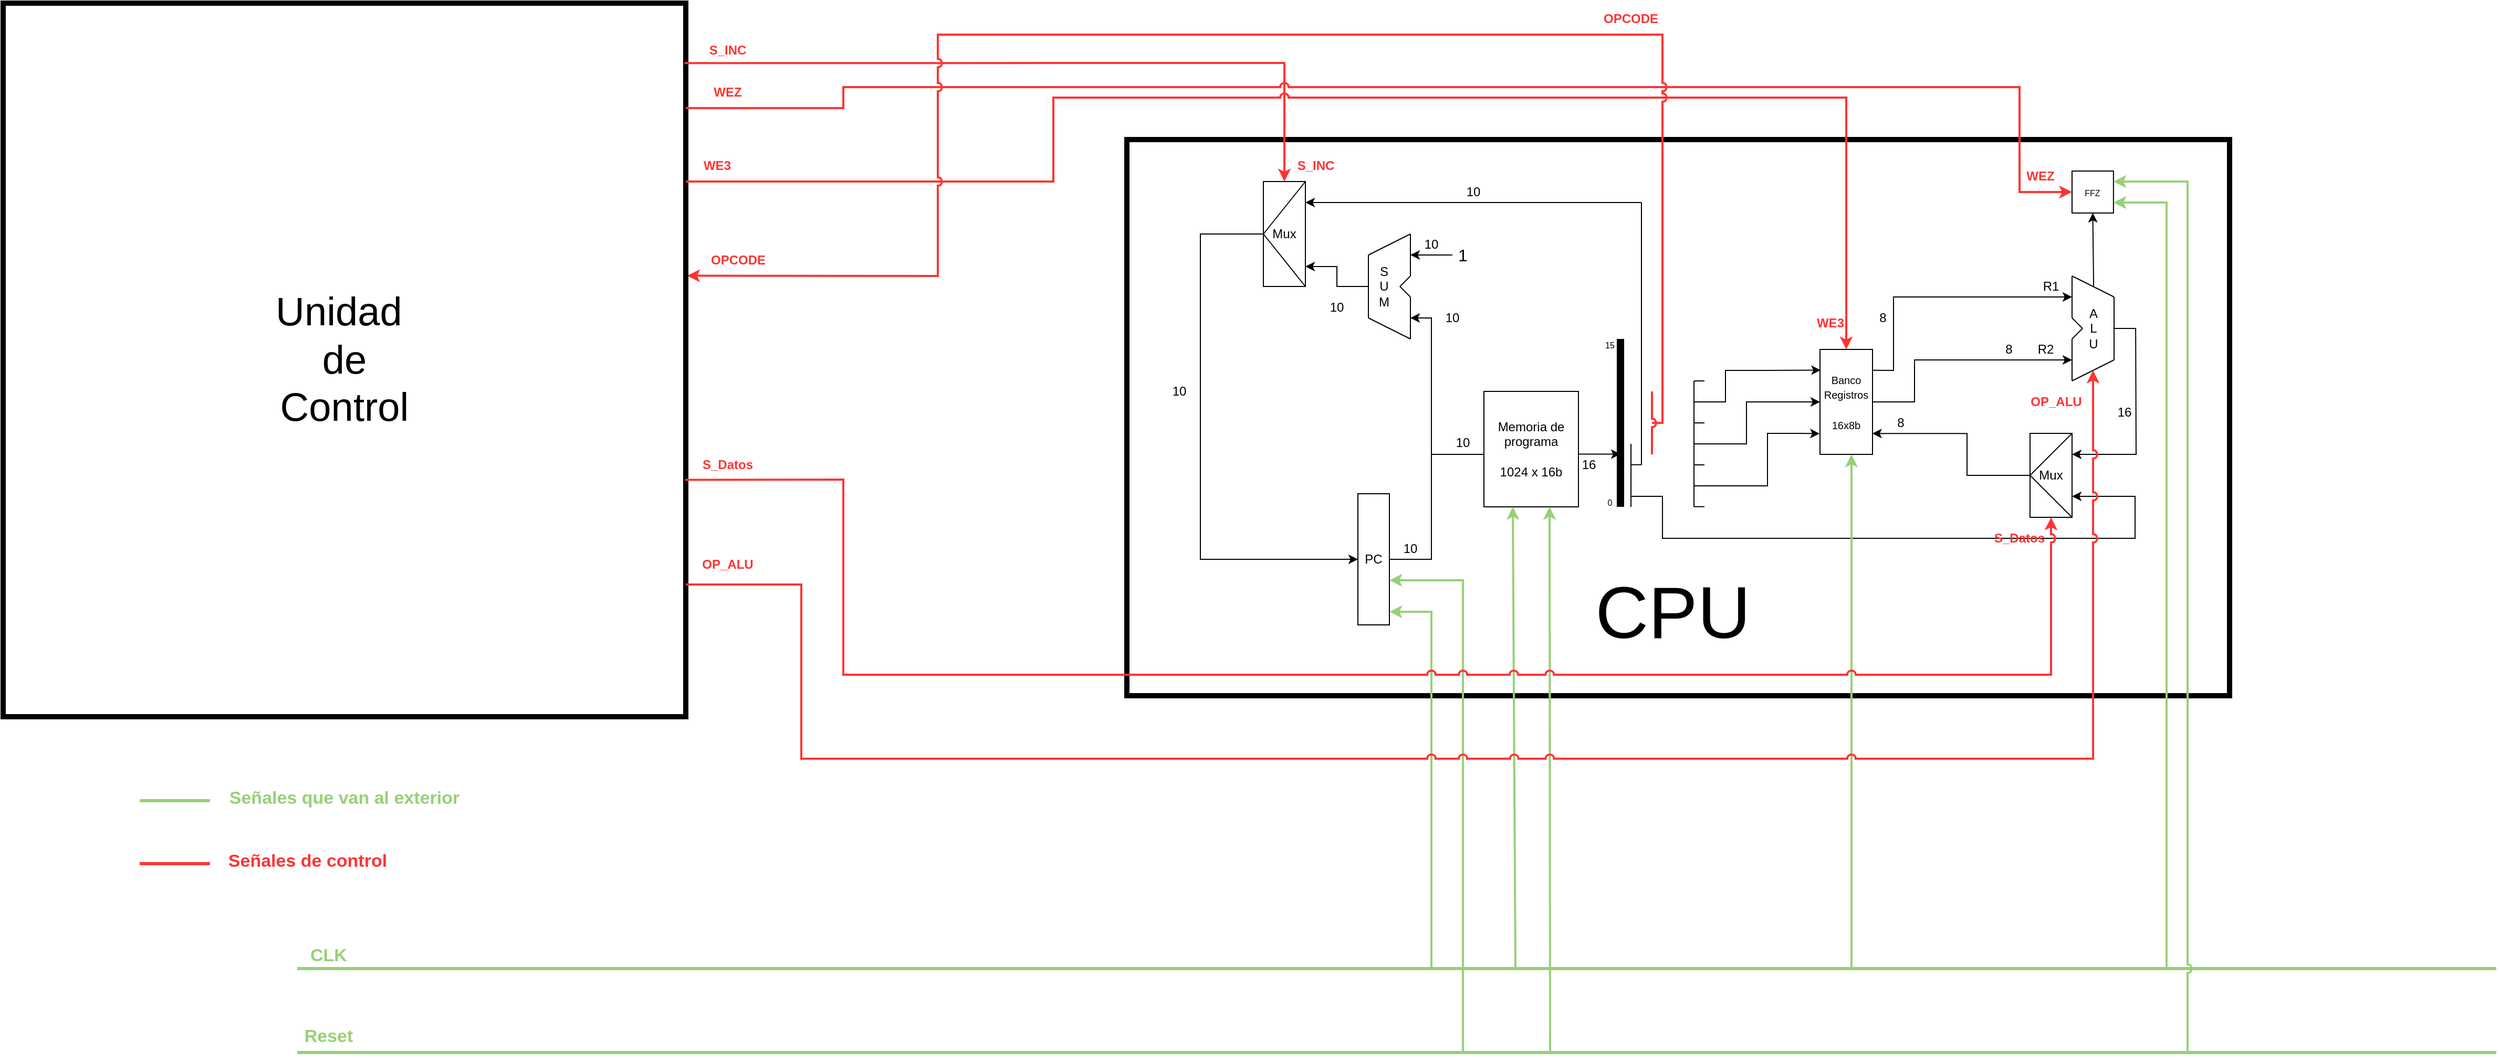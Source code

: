 <mxfile>
    <diagram id="0uBArUnVMYasdlc0vBjI" name="Página-1">
        <mxGraphModel dx="1366" dy="949" grid="1" gridSize="10" guides="1" tooltips="1" connect="1" arrows="1" fold="1" page="1" pageScale="1" pageWidth="3300" pageHeight="2339" math="0" shadow="0">
            <root>
                <mxCell id="0"/>
                <mxCell id="2628Q4g7fj1R3oGlUBzu-17" value="CPU" style="" parent="0"/>
                <mxCell id="EzgPWdz7aM8sBUb9HzV1-23" value="" style="rounded=0;whiteSpace=wrap;html=1;fontSize=17;fontColor=#97D077;strokeWidth=5;movable=0;resizable=0;rotatable=0;deletable=0;editable=0;connectable=0;" parent="2628Q4g7fj1R3oGlUBzu-17" vertex="1">
                    <mxGeometry x="1110" y="290" width="1050" height="530" as="geometry"/>
                </mxCell>
                <mxCell id="2628Q4g7fj1R3oGlUBzu-25" value="Mux" style="rounded=0;whiteSpace=wrap;html=1;points=[[0,0,0,0,0],[0,0.21,0,0,0],[0,0.41,0,0,0],[0,0.62,0,0,0],[0,0.81,0,0,0],[0,1,0,0,0],[0.25,0,0,0,0],[0.25,1,0,0,0],[0.5,0,0,0,0],[0.5,1,0,0,0],[0.75,0,0,0,0],[0.75,1,0,0,0],[1,0,0,0,0],[1,0.21,0,0,0],[1,0.41,0,0,0],[1,0.62,0,0,0],[1,0.81,0,0,0],[1,1,0,0,0]];" parent="2628Q4g7fj1R3oGlUBzu-17" vertex="1">
                    <mxGeometry x="1240" y="330" width="40" height="100" as="geometry"/>
                </mxCell>
                <mxCell id="2628Q4g7fj1R3oGlUBzu-26" value="" style="endArrow=none;html=1;rounded=0;exitX=1;exitY=1;exitDx=0;exitDy=0;entryX=0;entryY=0.5;entryDx=0;entryDy=0;" parent="2628Q4g7fj1R3oGlUBzu-17" source="2628Q4g7fj1R3oGlUBzu-25" target="2628Q4g7fj1R3oGlUBzu-25" edge="1">
                    <mxGeometry width="50" height="50" relative="1" as="geometry">
                        <mxPoint x="1330" y="440" as="sourcePoint"/>
                        <mxPoint x="1380" y="390" as="targetPoint"/>
                    </mxGeometry>
                </mxCell>
                <mxCell id="2628Q4g7fj1R3oGlUBzu-27" value="" style="endArrow=none;html=1;rounded=0;exitX=0;exitY=0.5;exitDx=0;exitDy=0;entryX=1;entryY=0;entryDx=0;entryDy=0;" parent="2628Q4g7fj1R3oGlUBzu-17" source="2628Q4g7fj1R3oGlUBzu-25" target="2628Q4g7fj1R3oGlUBzu-25" edge="1">
                    <mxGeometry width="50" height="50" relative="1" as="geometry">
                        <mxPoint x="1340" y="510" as="sourcePoint"/>
                        <mxPoint x="1390" y="460" as="targetPoint"/>
                    </mxGeometry>
                </mxCell>
                <mxCell id="2628Q4g7fj1R3oGlUBzu-28" style="edgeStyle=orthogonalEdgeStyle;rounded=0;orthogonalLoop=1;jettySize=auto;html=1;fontSize=12;exitX=1;exitY=0.5;exitDx=0;exitDy=0;" parent="2628Q4g7fj1R3oGlUBzu-17" source="2628Q4g7fj1R3oGlUBzu-29" edge="1">
                    <mxGeometry relative="1" as="geometry">
                        <mxPoint x="1380" y="460" as="targetPoint"/>
                        <Array as="points">
                            <mxPoint x="1400" y="690"/>
                            <mxPoint x="1400" y="460"/>
                        </Array>
                        <mxPoint x="1330" y="610" as="sourcePoint"/>
                    </mxGeometry>
                </mxCell>
                <mxCell id="2628Q4g7fj1R3oGlUBzu-29" value="PC" style="rounded=0;whiteSpace=wrap;html=1;" parent="2628Q4g7fj1R3oGlUBzu-17" vertex="1">
                    <mxGeometry x="1330" y="627.5" width="30" height="125" as="geometry"/>
                </mxCell>
                <mxCell id="2628Q4g7fj1R3oGlUBzu-30" value="" style="endArrow=none;html=1;rounded=0;" parent="2628Q4g7fj1R3oGlUBzu-17" edge="1">
                    <mxGeometry width="50" height="50" relative="1" as="geometry">
                        <mxPoint x="1340" y="460" as="sourcePoint"/>
                        <mxPoint x="1340" y="400" as="targetPoint"/>
                    </mxGeometry>
                </mxCell>
                <mxCell id="2628Q4g7fj1R3oGlUBzu-31" value="" style="endArrow=none;html=1;rounded=0;" parent="2628Q4g7fj1R3oGlUBzu-17" edge="1">
                    <mxGeometry width="50" height="50" relative="1" as="geometry">
                        <mxPoint x="1340" y="400" as="sourcePoint"/>
                        <mxPoint x="1380" y="380" as="targetPoint"/>
                    </mxGeometry>
                </mxCell>
                <mxCell id="2628Q4g7fj1R3oGlUBzu-32" value="" style="endArrow=none;html=1;rounded=0;" parent="2628Q4g7fj1R3oGlUBzu-17" edge="1">
                    <mxGeometry width="50" height="50" relative="1" as="geometry">
                        <mxPoint x="1340" y="460" as="sourcePoint"/>
                        <mxPoint x="1380" y="480" as="targetPoint"/>
                    </mxGeometry>
                </mxCell>
                <mxCell id="2628Q4g7fj1R3oGlUBzu-33" value="" style="endArrow=none;html=1;rounded=0;" parent="2628Q4g7fj1R3oGlUBzu-17" edge="1">
                    <mxGeometry width="50" height="50" relative="1" as="geometry">
                        <mxPoint x="1380" y="380" as="sourcePoint"/>
                        <mxPoint x="1380" y="420" as="targetPoint"/>
                    </mxGeometry>
                </mxCell>
                <mxCell id="2628Q4g7fj1R3oGlUBzu-34" value="" style="endArrow=none;html=1;rounded=0;" parent="2628Q4g7fj1R3oGlUBzu-17" edge="1">
                    <mxGeometry width="50" height="50" relative="1" as="geometry">
                        <mxPoint x="1380" y="480" as="sourcePoint"/>
                        <mxPoint x="1380" y="440" as="targetPoint"/>
                    </mxGeometry>
                </mxCell>
                <mxCell id="2628Q4g7fj1R3oGlUBzu-35" value="" style="endArrow=none;html=1;rounded=0;" parent="2628Q4g7fj1R3oGlUBzu-17" edge="1">
                    <mxGeometry width="50" height="50" relative="1" as="geometry">
                        <mxPoint x="1370" y="430" as="sourcePoint"/>
                        <mxPoint x="1380" y="420" as="targetPoint"/>
                    </mxGeometry>
                </mxCell>
                <mxCell id="2628Q4g7fj1R3oGlUBzu-36" value="" style="endArrow=none;html=1;rounded=0;" parent="2628Q4g7fj1R3oGlUBzu-17" edge="1">
                    <mxGeometry width="50" height="50" relative="1" as="geometry">
                        <mxPoint x="1370" y="430" as="sourcePoint"/>
                        <mxPoint x="1380" y="440" as="targetPoint"/>
                    </mxGeometry>
                </mxCell>
                <mxCell id="2628Q4g7fj1R3oGlUBzu-37" value="" style="endArrow=classic;html=1;rounded=0;fontSize=5;entryX=1;entryY=0.81;entryDx=0;entryDy=0;entryPerimeter=0;" parent="2628Q4g7fj1R3oGlUBzu-17" target="2628Q4g7fj1R3oGlUBzu-25" edge="1">
                    <mxGeometry width="50" height="50" relative="1" as="geometry">
                        <mxPoint x="1340" y="430" as="sourcePoint"/>
                        <mxPoint x="1350" y="400" as="targetPoint"/>
                        <Array as="points">
                            <mxPoint x="1310" y="430"/>
                            <mxPoint x="1310" y="411"/>
                        </Array>
                    </mxGeometry>
                </mxCell>
                <mxCell id="2628Q4g7fj1R3oGlUBzu-38" value="S&lt;br&gt;U&lt;br&gt;M" style="text;html=1;strokeColor=none;fillColor=none;align=center;verticalAlign=middle;whiteSpace=wrap;rounded=0;fontSize=12;" parent="2628Q4g7fj1R3oGlUBzu-17" vertex="1">
                    <mxGeometry x="1330" y="420" width="50" height="20" as="geometry"/>
                </mxCell>
                <mxCell id="2628Q4g7fj1R3oGlUBzu-39" value="" style="endArrow=classic;html=1;rounded=0;fontSize=12;" parent="2628Q4g7fj1R3oGlUBzu-17" edge="1">
                    <mxGeometry width="50" height="50" relative="1" as="geometry">
                        <mxPoint x="1400" y="590" as="sourcePoint"/>
                        <mxPoint x="1480" y="590" as="targetPoint"/>
                    </mxGeometry>
                </mxCell>
                <mxCell id="2628Q4g7fj1R3oGlUBzu-40" style="edgeStyle=orthogonalEdgeStyle;rounded=0;orthogonalLoop=1;jettySize=auto;html=1;exitX=1;exitY=0.5;exitDx=0;exitDy=0;fontSize=9;" parent="2628Q4g7fj1R3oGlUBzu-17" source="2628Q4g7fj1R3oGlUBzu-41" edge="1">
                    <mxGeometry relative="1" as="geometry">
                        <mxPoint x="1580" y="589.81" as="targetPoint"/>
                        <Array as="points">
                            <mxPoint x="1580" y="590"/>
                        </Array>
                    </mxGeometry>
                </mxCell>
                <mxCell id="2628Q4g7fj1R3oGlUBzu-41" value="&lt;font style=&quot;font-size: 12px;&quot;&gt;Memoria de programa&lt;br&gt;&lt;br&gt;1024 x 16b&lt;/font&gt;" style="rounded=0;whiteSpace=wrap;html=1;" parent="2628Q4g7fj1R3oGlUBzu-17" vertex="1">
                    <mxGeometry x="1450" y="530" width="90" height="110" as="geometry"/>
                </mxCell>
                <mxCell id="2628Q4g7fj1R3oGlUBzu-42" value="" style="endArrow=none;html=1;rounded=0;fontSize=9;strokeWidth=7;" parent="2628Q4g7fj1R3oGlUBzu-17" edge="1">
                    <mxGeometry width="50" height="50" relative="1" as="geometry">
                        <mxPoint x="1580" y="640" as="sourcePoint"/>
                        <mxPoint x="1580" y="480" as="targetPoint"/>
                    </mxGeometry>
                </mxCell>
                <mxCell id="2628Q4g7fj1R3oGlUBzu-43" value="" style="endArrow=none;html=1;rounded=0;fontSize=9;strokeWidth=1;" parent="2628Q4g7fj1R3oGlUBzu-17" edge="1">
                    <mxGeometry width="50" height="50" relative="1" as="geometry">
                        <mxPoint x="1590" y="640" as="sourcePoint"/>
                        <mxPoint x="1590" y="580" as="targetPoint"/>
                    </mxGeometry>
                </mxCell>
                <mxCell id="2628Q4g7fj1R3oGlUBzu-44" value="" style="endArrow=none;html=1;rounded=0;fontSize=9;strokeWidth=1;" parent="2628Q4g7fj1R3oGlUBzu-17" edge="1">
                    <mxGeometry width="50" height="50" relative="1" as="geometry">
                        <mxPoint x="1590" y="599.83" as="sourcePoint"/>
                        <mxPoint x="1600" y="599.83" as="targetPoint"/>
                    </mxGeometry>
                </mxCell>
                <mxCell id="2628Q4g7fj1R3oGlUBzu-45" value="" style="endArrow=none;html=1;rounded=0;fontSize=9;strokeWidth=1;" parent="2628Q4g7fj1R3oGlUBzu-17" edge="1">
                    <mxGeometry width="50" height="50" relative="1" as="geometry">
                        <mxPoint x="1600" y="600" as="sourcePoint"/>
                        <mxPoint x="1600" y="350" as="targetPoint"/>
                    </mxGeometry>
                </mxCell>
                <mxCell id="2628Q4g7fj1R3oGlUBzu-48" value="" style="endArrow=none;html=1;rounded=0;fontSize=9;strokeWidth=1;" parent="2628Q4g7fj1R3oGlUBzu-17" edge="1">
                    <mxGeometry width="50" height="50" relative="1" as="geometry">
                        <mxPoint x="1650" y="640" as="sourcePoint"/>
                        <mxPoint x="1650" y="600" as="targetPoint"/>
                    </mxGeometry>
                </mxCell>
                <mxCell id="2628Q4g7fj1R3oGlUBzu-49" value="" style="endArrow=none;html=1;rounded=0;fontSize=9;strokeWidth=1;" parent="2628Q4g7fj1R3oGlUBzu-17" edge="1">
                    <mxGeometry width="50" height="50" relative="1" as="geometry">
                        <mxPoint x="1650" y="600" as="sourcePoint"/>
                        <mxPoint x="1650" y="560" as="targetPoint"/>
                        <Array as="points">
                            <mxPoint x="1650" y="580"/>
                        </Array>
                    </mxGeometry>
                </mxCell>
                <mxCell id="2628Q4g7fj1R3oGlUBzu-50" value="" style="endArrow=none;html=1;rounded=0;fontSize=9;strokeWidth=1;" parent="2628Q4g7fj1R3oGlUBzu-17" edge="1">
                    <mxGeometry width="50" height="50" relative="1" as="geometry">
                        <mxPoint x="1650" y="600" as="sourcePoint"/>
                        <mxPoint x="1660" y="600" as="targetPoint"/>
                    </mxGeometry>
                </mxCell>
                <mxCell id="2628Q4g7fj1R3oGlUBzu-51" value="" style="endArrow=none;html=1;rounded=0;fontSize=9;strokeWidth=1;" parent="2628Q4g7fj1R3oGlUBzu-17" edge="1">
                    <mxGeometry width="50" height="50" relative="1" as="geometry">
                        <mxPoint x="1650" y="639.84" as="sourcePoint"/>
                        <mxPoint x="1660" y="639.84" as="targetPoint"/>
                        <Array as="points">
                            <mxPoint x="1650" y="639.84"/>
                        </Array>
                    </mxGeometry>
                </mxCell>
                <mxCell id="2628Q4g7fj1R3oGlUBzu-52" value="" style="endArrow=none;html=1;rounded=0;fontSize=9;strokeWidth=1;" parent="2628Q4g7fj1R3oGlUBzu-17" edge="1">
                    <mxGeometry width="50" height="50" relative="1" as="geometry">
                        <mxPoint x="1650" y="560" as="sourcePoint"/>
                        <mxPoint x="1660" y="560" as="targetPoint"/>
                    </mxGeometry>
                </mxCell>
                <mxCell id="2628Q4g7fj1R3oGlUBzu-53" value="" style="endArrow=none;html=1;rounded=0;fontSize=9;strokeWidth=1;" parent="2628Q4g7fj1R3oGlUBzu-17" edge="1">
                    <mxGeometry width="50" height="50" relative="1" as="geometry">
                        <mxPoint x="1650" y="560" as="sourcePoint"/>
                        <mxPoint x="1650" y="520" as="targetPoint"/>
                        <Array as="points">
                            <mxPoint x="1650" y="540"/>
                        </Array>
                    </mxGeometry>
                </mxCell>
                <mxCell id="2628Q4g7fj1R3oGlUBzu-55" value="" style="endArrow=none;html=1;rounded=0;fontSize=9;strokeWidth=1;" parent="2628Q4g7fj1R3oGlUBzu-17" edge="1">
                    <mxGeometry width="50" height="50" relative="1" as="geometry">
                        <mxPoint x="1650" y="520" as="sourcePoint"/>
                        <mxPoint x="1660" y="520" as="targetPoint"/>
                    </mxGeometry>
                </mxCell>
                <mxCell id="2628Q4g7fj1R3oGlUBzu-56" value="&lt;font size=&quot;1&quot;&gt;Banco Registros&lt;br&gt;&lt;br&gt;16x8b&lt;br&gt;&lt;/font&gt;" style="rounded=0;whiteSpace=wrap;html=1;" parent="2628Q4g7fj1R3oGlUBzu-17" vertex="1">
                    <mxGeometry x="1770" y="490" width="50" height="100" as="geometry"/>
                </mxCell>
                <mxCell id="2628Q4g7fj1R3oGlUBzu-57" value="" style="endArrow=classic;html=1;rounded=0;fontSize=9;strokeWidth=1;entryX=0.014;entryY=0.197;entryDx=0;entryDy=0;entryPerimeter=0;" parent="2628Q4g7fj1R3oGlUBzu-17" target="2628Q4g7fj1R3oGlUBzu-56" edge="1">
                    <mxGeometry width="50" height="50" relative="1" as="geometry">
                        <mxPoint x="1650" y="540" as="sourcePoint"/>
                        <mxPoint x="1730" y="500" as="targetPoint"/>
                        <Array as="points">
                            <mxPoint x="1680" y="540"/>
                            <mxPoint x="1680" y="510"/>
                            <mxPoint x="1720" y="510"/>
                        </Array>
                    </mxGeometry>
                </mxCell>
                <mxCell id="2628Q4g7fj1R3oGlUBzu-58" value="" style="endArrow=classic;html=1;rounded=0;fontSize=9;strokeWidth=1;entryX=0;entryY=0.5;entryDx=0;entryDy=0;startArrow=none;" parent="2628Q4g7fj1R3oGlUBzu-17" target="2628Q4g7fj1R3oGlUBzu-56" edge="1">
                    <mxGeometry width="50" height="50" relative="1" as="geometry">
                        <mxPoint x="1650" y="580" as="sourcePoint"/>
                        <mxPoint x="1760" y="560" as="targetPoint"/>
                        <Array as="points">
                            <mxPoint x="1700" y="580"/>
                            <mxPoint x="1700" y="540"/>
                            <mxPoint x="1720" y="540"/>
                            <mxPoint x="1750" y="540"/>
                        </Array>
                    </mxGeometry>
                </mxCell>
                <mxCell id="2628Q4g7fj1R3oGlUBzu-59" value="" style="endArrow=classic;html=1;rounded=0;fontSize=9;strokeWidth=1;entryX=-0.007;entryY=0.802;entryDx=0;entryDy=0;entryPerimeter=0;" parent="2628Q4g7fj1R3oGlUBzu-17" target="2628Q4g7fj1R3oGlUBzu-56" edge="1">
                    <mxGeometry width="50" height="50" relative="1" as="geometry">
                        <mxPoint x="1650" y="620" as="sourcePoint"/>
                        <mxPoint x="1750" y="590" as="targetPoint"/>
                        <Array as="points">
                            <mxPoint x="1720" y="620"/>
                            <mxPoint x="1720" y="570"/>
                            <mxPoint x="1730" y="570"/>
                            <mxPoint x="1750" y="570"/>
                        </Array>
                    </mxGeometry>
                </mxCell>
                <mxCell id="2628Q4g7fj1R3oGlUBzu-60" value="" style="endArrow=none;html=1;rounded=0;" parent="2628Q4g7fj1R3oGlUBzu-17" edge="1">
                    <mxGeometry width="50" height="50" relative="1" as="geometry">
                        <mxPoint x="2050" y="440" as="sourcePoint"/>
                        <mxPoint x="2050" y="500" as="targetPoint"/>
                    </mxGeometry>
                </mxCell>
                <mxCell id="2628Q4g7fj1R3oGlUBzu-61" value="" style="endArrow=none;html=1;rounded=0;" parent="2628Q4g7fj1R3oGlUBzu-17" edge="1">
                    <mxGeometry width="50" height="50" relative="1" as="geometry">
                        <mxPoint x="2010" y="460" as="sourcePoint"/>
                        <mxPoint x="2010" y="420" as="targetPoint"/>
                    </mxGeometry>
                </mxCell>
                <mxCell id="2628Q4g7fj1R3oGlUBzu-62" value="" style="endArrow=none;html=1;rounded=0;" parent="2628Q4g7fj1R3oGlUBzu-17" edge="1">
                    <mxGeometry width="50" height="50" relative="1" as="geometry">
                        <mxPoint x="2010" y="480" as="sourcePoint"/>
                        <mxPoint x="2010" y="520" as="targetPoint"/>
                    </mxGeometry>
                </mxCell>
                <mxCell id="2628Q4g7fj1R3oGlUBzu-63" value="" style="endArrow=none;html=1;rounded=0;" parent="2628Q4g7fj1R3oGlUBzu-17" edge="1">
                    <mxGeometry width="50" height="50" relative="1" as="geometry">
                        <mxPoint x="2020" y="470" as="sourcePoint"/>
                        <mxPoint x="2010" y="480" as="targetPoint"/>
                    </mxGeometry>
                </mxCell>
                <mxCell id="2628Q4g7fj1R3oGlUBzu-64" value="" style="endArrow=none;html=1;rounded=0;" parent="2628Q4g7fj1R3oGlUBzu-17" edge="1">
                    <mxGeometry width="50" height="50" relative="1" as="geometry">
                        <mxPoint x="2020" y="470" as="sourcePoint"/>
                        <mxPoint x="2010" y="460" as="targetPoint"/>
                    </mxGeometry>
                </mxCell>
                <mxCell id="2628Q4g7fj1R3oGlUBzu-65" value="" style="endArrow=none;html=1;rounded=0;fontSize=9;strokeWidth=1;" parent="2628Q4g7fj1R3oGlUBzu-17" edge="1">
                    <mxGeometry width="50" height="50" relative="1" as="geometry">
                        <mxPoint x="2010" y="520" as="sourcePoint"/>
                        <mxPoint x="2050" y="500" as="targetPoint"/>
                    </mxGeometry>
                </mxCell>
                <mxCell id="2628Q4g7fj1R3oGlUBzu-66" value="" style="endArrow=none;html=1;rounded=0;fontSize=9;strokeWidth=1;" parent="2628Q4g7fj1R3oGlUBzu-17" edge="1">
                    <mxGeometry width="50" height="50" relative="1" as="geometry">
                        <mxPoint x="2010" y="420" as="sourcePoint"/>
                        <mxPoint x="2050" y="440" as="targetPoint"/>
                    </mxGeometry>
                </mxCell>
                <mxCell id="2628Q4g7fj1R3oGlUBzu-67" value="" style="endArrow=classic;html=1;rounded=0;fontSize=9;strokeWidth=1;exitX=1;exitY=0.5;exitDx=0;exitDy=0;" parent="2628Q4g7fj1R3oGlUBzu-17" source="2628Q4g7fj1R3oGlUBzu-56" edge="1">
                    <mxGeometry width="50" height="50" relative="1" as="geometry">
                        <mxPoint x="1840" y="580" as="sourcePoint"/>
                        <mxPoint x="2010" y="500" as="targetPoint"/>
                        <Array as="points">
                            <mxPoint x="1860" y="540"/>
                            <mxPoint x="1860" y="500"/>
                        </Array>
                    </mxGeometry>
                </mxCell>
                <mxCell id="2628Q4g7fj1R3oGlUBzu-68" style="edgeStyle=orthogonalEdgeStyle;rounded=0;orthogonalLoop=1;jettySize=auto;html=1;entryX=0.996;entryY=0.801;entryDx=0;entryDy=0;entryPerimeter=0;fontSize=9;strokeWidth=1;" parent="2628Q4g7fj1R3oGlUBzu-17" source="2628Q4g7fj1R3oGlUBzu-69" target="2628Q4g7fj1R3oGlUBzu-56" edge="1">
                    <mxGeometry relative="1" as="geometry">
                        <Array as="points">
                            <mxPoint x="1910" y="610"/>
                            <mxPoint x="1910" y="570"/>
                        </Array>
                    </mxGeometry>
                </mxCell>
                <mxCell id="2628Q4g7fj1R3oGlUBzu-69" value="Mux" style="rounded=0;whiteSpace=wrap;html=1;" parent="2628Q4g7fj1R3oGlUBzu-17" vertex="1">
                    <mxGeometry x="1970" y="570" width="40" height="80" as="geometry"/>
                </mxCell>
                <mxCell id="2628Q4g7fj1R3oGlUBzu-70" value="" style="endArrow=none;html=1;rounded=0;exitX=1;exitY=1;exitDx=0;exitDy=0;entryX=0;entryY=0.5;entryDx=0;entryDy=0;" parent="2628Q4g7fj1R3oGlUBzu-17" source="2628Q4g7fj1R3oGlUBzu-69" target="2628Q4g7fj1R3oGlUBzu-69" edge="1">
                    <mxGeometry width="50" height="50" relative="1" as="geometry">
                        <mxPoint x="2060" y="660" as="sourcePoint"/>
                        <mxPoint x="2110" y="610" as="targetPoint"/>
                    </mxGeometry>
                </mxCell>
                <mxCell id="2628Q4g7fj1R3oGlUBzu-71" value="" style="endArrow=none;html=1;rounded=0;exitX=0;exitY=0.5;exitDx=0;exitDy=0;entryX=1;entryY=0;entryDx=0;entryDy=0;" parent="2628Q4g7fj1R3oGlUBzu-17" source="2628Q4g7fj1R3oGlUBzu-69" target="2628Q4g7fj1R3oGlUBzu-69" edge="1">
                    <mxGeometry width="50" height="50" relative="1" as="geometry">
                        <mxPoint x="2070" y="730" as="sourcePoint"/>
                        <mxPoint x="2120" y="680" as="targetPoint"/>
                    </mxGeometry>
                </mxCell>
                <mxCell id="2628Q4g7fj1R3oGlUBzu-72" value="" style="endArrow=classic;html=1;rounded=0;fontSize=9;strokeWidth=1;entryX=1;entryY=0.25;entryDx=0;entryDy=0;" parent="2628Q4g7fj1R3oGlUBzu-17" target="2628Q4g7fj1R3oGlUBzu-69" edge="1">
                    <mxGeometry width="50" height="50" relative="1" as="geometry">
                        <mxPoint x="2050" y="470" as="sourcePoint"/>
                        <mxPoint x="2070.56" y="470" as="targetPoint"/>
                        <Array as="points">
                            <mxPoint x="2070.56" y="470"/>
                            <mxPoint x="2071" y="590"/>
                        </Array>
                    </mxGeometry>
                </mxCell>
                <mxCell id="2628Q4g7fj1R3oGlUBzu-73" value="&lt;span style=&quot;font-size: 8px&quot;&gt;0&lt;/span&gt;" style="text;html=1;strokeColor=none;fillColor=none;align=center;verticalAlign=middle;whiteSpace=wrap;rounded=0;fontSize=12;" parent="2628Q4g7fj1R3oGlUBzu-17" vertex="1">
                    <mxGeometry x="1560" y="630" width="20" height="10" as="geometry"/>
                </mxCell>
                <mxCell id="2628Q4g7fj1R3oGlUBzu-74" value="&lt;font style=&quot;font-size: 8px&quot;&gt;15&lt;/font&gt;" style="text;html=1;strokeColor=none;fillColor=none;align=center;verticalAlign=middle;whiteSpace=wrap;rounded=0;fontSize=12;" parent="2628Q4g7fj1R3oGlUBzu-17" vertex="1">
                    <mxGeometry x="1560" y="480" width="20" height="10" as="geometry"/>
                </mxCell>
                <mxCell id="2628Q4g7fj1R3oGlUBzu-75" value="&lt;font style=&quot;font-size: 8px&quot;&gt;FFZ&lt;/font&gt;" style="rounded=0;whiteSpace=wrap;html=1;" parent="2628Q4g7fj1R3oGlUBzu-17" vertex="1">
                    <mxGeometry x="2010" y="320" width="39.44" height="40" as="geometry"/>
                </mxCell>
                <mxCell id="2628Q4g7fj1R3oGlUBzu-76" value="" style="endArrow=classic;html=1;rounded=0;fontSize=8;strokeWidth=1;entryX=0.5;entryY=1;entryDx=0;entryDy=0;" parent="2628Q4g7fj1R3oGlUBzu-17" target="2628Q4g7fj1R3oGlUBzu-75" edge="1">
                    <mxGeometry width="50" height="50" relative="1" as="geometry">
                        <mxPoint x="2030.56" y="430" as="sourcePoint"/>
                        <mxPoint x="2090.56" y="360" as="targetPoint"/>
                    </mxGeometry>
                </mxCell>
                <mxCell id="2628Q4g7fj1R3oGlUBzu-84" value="" style="endArrow=classic;html=1;rounded=0;entryX=0;entryY=0.5;entryDx=0;entryDy=0;" parent="2628Q4g7fj1R3oGlUBzu-17" target="2628Q4g7fj1R3oGlUBzu-29" edge="1">
                    <mxGeometry width="50" height="50" relative="1" as="geometry">
                        <mxPoint x="1240" y="380" as="sourcePoint"/>
                        <mxPoint x="1260" y="630" as="targetPoint"/>
                        <Array as="points">
                            <mxPoint x="1180" y="380"/>
                            <mxPoint x="1180" y="530"/>
                            <mxPoint x="1180" y="690"/>
                        </Array>
                    </mxGeometry>
                </mxCell>
                <mxCell id="2628Q4g7fj1R3oGlUBzu-91" value="&lt;font style=&quot;font-size: 17px&quot; color=&quot;#97d077&quot;&gt;&lt;b&gt;CLK&lt;/b&gt;&lt;/font&gt;" style="text;html=1;strokeColor=none;fillColor=none;align=center;verticalAlign=middle;whiteSpace=wrap;rounded=0;" parent="2628Q4g7fj1R3oGlUBzu-17" vertex="1">
                    <mxGeometry x="315" y="1050" width="70" height="35" as="geometry"/>
                </mxCell>
                <mxCell id="2628Q4g7fj1R3oGlUBzu-92" value="&lt;font style=&quot;font-size: 17px&quot;&gt;&lt;b&gt;Reset&lt;/b&gt;&lt;/font&gt;" style="text;html=1;strokeColor=none;fillColor=none;align=center;verticalAlign=middle;whiteSpace=wrap;rounded=0;fontColor=#97D077;" parent="2628Q4g7fj1R3oGlUBzu-17" vertex="1">
                    <mxGeometry x="330" y="1130" width="40" height="30" as="geometry"/>
                </mxCell>
                <mxCell id="2628Q4g7fj1R3oGlUBzu-97" value="" style="endArrow=classic;html=1;rounded=0;exitX=1.002;exitY=0.199;exitDx=0;exitDy=0;exitPerimeter=0;" parent="2628Q4g7fj1R3oGlUBzu-17" source="2628Q4g7fj1R3oGlUBzu-56" edge="1">
                    <mxGeometry width="50" height="50" relative="1" as="geometry">
                        <mxPoint x="1830" y="460" as="sourcePoint"/>
                        <mxPoint x="2010" y="440" as="targetPoint"/>
                        <Array as="points">
                            <mxPoint x="1840" y="510"/>
                            <mxPoint x="1840" y="440"/>
                        </Array>
                    </mxGeometry>
                </mxCell>
                <mxCell id="2628Q4g7fj1R3oGlUBzu-106" value="" style="endArrow=classic;html=1;rounded=0;entryX=1;entryY=0.75;entryDx=0;entryDy=0;" parent="2628Q4g7fj1R3oGlUBzu-17" target="2628Q4g7fj1R3oGlUBzu-69" edge="1">
                    <mxGeometry width="50" height="50" relative="1" as="geometry">
                        <mxPoint x="1590" y="630" as="sourcePoint"/>
                        <mxPoint x="2150" y="620" as="targetPoint"/>
                        <Array as="points">
                            <mxPoint x="1620" y="630"/>
                            <mxPoint x="1620" y="670"/>
                            <mxPoint x="2070" y="670"/>
                            <mxPoint x="2070" y="630"/>
                        </Array>
                    </mxGeometry>
                </mxCell>
                <mxCell id="2628Q4g7fj1R3oGlUBzu-110" value="" style="endArrow=classic;html=1;rounded=0;" parent="2628Q4g7fj1R3oGlUBzu-17" edge="1">
                    <mxGeometry width="50" height="50" relative="1" as="geometry">
                        <mxPoint x="1420" y="400" as="sourcePoint"/>
                        <mxPoint x="1380" y="400" as="targetPoint"/>
                    </mxGeometry>
                </mxCell>
                <mxCell id="2628Q4g7fj1R3oGlUBzu-112" value="10" style="text;html=1;strokeColor=none;fillColor=none;align=center;verticalAlign=middle;whiteSpace=wrap;rounded=0;" parent="2628Q4g7fj1R3oGlUBzu-17" vertex="1">
                    <mxGeometry x="1370" y="670" width="20" height="20" as="geometry"/>
                </mxCell>
                <mxCell id="2628Q4g7fj1R3oGlUBzu-114" value="10" style="text;html=1;strokeColor=none;fillColor=none;align=center;verticalAlign=middle;whiteSpace=wrap;rounded=0;" parent="2628Q4g7fj1R3oGlUBzu-17" vertex="1">
                    <mxGeometry x="1430" y="330" width="20" height="20" as="geometry"/>
                </mxCell>
                <mxCell id="2628Q4g7fj1R3oGlUBzu-115" value="16" style="text;html=1;strokeColor=none;fillColor=none;align=center;verticalAlign=middle;whiteSpace=wrap;rounded=0;" parent="2628Q4g7fj1R3oGlUBzu-17" vertex="1">
                    <mxGeometry x="1540" y="590" width="20" height="20" as="geometry"/>
                </mxCell>
                <mxCell id="2628Q4g7fj1R3oGlUBzu-116" value="10" style="text;html=1;strokeColor=none;fillColor=none;align=center;verticalAlign=middle;whiteSpace=wrap;rounded=0;" parent="2628Q4g7fj1R3oGlUBzu-17" vertex="1">
                    <mxGeometry x="1420" y="569" width="20" height="20" as="geometry"/>
                </mxCell>
                <mxCell id="2628Q4g7fj1R3oGlUBzu-117" value="10" style="text;html=1;strokeColor=none;fillColor=none;align=center;verticalAlign=middle;whiteSpace=wrap;rounded=0;" parent="2628Q4g7fj1R3oGlUBzu-17" vertex="1">
                    <mxGeometry x="1390" y="380" width="20" height="20" as="geometry"/>
                </mxCell>
                <mxCell id="2628Q4g7fj1R3oGlUBzu-120" value="10" style="text;html=1;strokeColor=none;fillColor=none;align=center;verticalAlign=middle;whiteSpace=wrap;rounded=0;" parent="2628Q4g7fj1R3oGlUBzu-17" vertex="1">
                    <mxGeometry x="1410" y="450" width="20" height="20" as="geometry"/>
                </mxCell>
                <mxCell id="2628Q4g7fj1R3oGlUBzu-121" value="&lt;font style=&quot;font-size: 16px&quot;&gt;1&lt;/font&gt;" style="text;html=1;strokeColor=none;fillColor=none;align=center;verticalAlign=middle;whiteSpace=wrap;rounded=0;" parent="2628Q4g7fj1R3oGlUBzu-17" vertex="1">
                    <mxGeometry x="1420" y="390" width="20" height="20" as="geometry"/>
                </mxCell>
                <mxCell id="2628Q4g7fj1R3oGlUBzu-122" value="R1" style="text;html=1;strokeColor=none;fillColor=none;align=center;verticalAlign=middle;whiteSpace=wrap;rounded=0;" parent="2628Q4g7fj1R3oGlUBzu-17" vertex="1">
                    <mxGeometry x="1975" y="420" width="30" height="20" as="geometry"/>
                </mxCell>
                <mxCell id="2628Q4g7fj1R3oGlUBzu-123" value="R2" style="text;html=1;strokeColor=none;fillColor=none;align=center;verticalAlign=middle;whiteSpace=wrap;rounded=0;" parent="2628Q4g7fj1R3oGlUBzu-17" vertex="1">
                    <mxGeometry x="1970" y="480" width="30" height="20" as="geometry"/>
                </mxCell>
                <mxCell id="2628Q4g7fj1R3oGlUBzu-124" value="A&lt;br&gt;L&lt;br&gt;U" style="text;html=1;strokeColor=none;fillColor=none;align=center;verticalAlign=middle;whiteSpace=wrap;rounded=0;" parent="2628Q4g7fj1R3oGlUBzu-17" vertex="1">
                    <mxGeometry x="2025.06" y="450" width="11" height="40" as="geometry"/>
                </mxCell>
                <mxCell id="2628Q4g7fj1R3oGlUBzu-126" value="8" style="text;html=1;strokeColor=none;fillColor=none;align=center;verticalAlign=middle;whiteSpace=wrap;rounded=0;" parent="2628Q4g7fj1R3oGlUBzu-17" vertex="1">
                    <mxGeometry x="1820" y="450" width="20" height="20" as="geometry"/>
                </mxCell>
                <mxCell id="2628Q4g7fj1R3oGlUBzu-127" value="8" style="text;html=1;strokeColor=none;fillColor=none;align=center;verticalAlign=middle;whiteSpace=wrap;rounded=0;" parent="2628Q4g7fj1R3oGlUBzu-17" vertex="1">
                    <mxGeometry x="1940" y="480" width="20" height="20" as="geometry"/>
                </mxCell>
                <mxCell id="2628Q4g7fj1R3oGlUBzu-128" value="8" style="text;html=1;strokeColor=none;fillColor=none;align=center;verticalAlign=middle;whiteSpace=wrap;rounded=0;" parent="2628Q4g7fj1R3oGlUBzu-17" vertex="1">
                    <mxGeometry x="1837" y="550" width="20" height="20" as="geometry"/>
                </mxCell>
                <mxCell id="2628Q4g7fj1R3oGlUBzu-134" value="16" style="text;html=1;strokeColor=none;fillColor=none;align=center;verticalAlign=middle;whiteSpace=wrap;rounded=0;" parent="2628Q4g7fj1R3oGlUBzu-17" vertex="1">
                    <mxGeometry x="2050" y="540" width="20" height="20" as="geometry"/>
                </mxCell>
                <mxCell id="2628Q4g7fj1R3oGlUBzu-135" value="10" style="text;html=1;strokeColor=none;fillColor=none;align=center;verticalAlign=middle;whiteSpace=wrap;rounded=0;" parent="2628Q4g7fj1R3oGlUBzu-17" vertex="1">
                    <mxGeometry x="1150" y="520" width="20" height="20" as="geometry"/>
                </mxCell>
                <mxCell id="2628Q4g7fj1R3oGlUBzu-145" value="10" style="text;html=1;strokeColor=none;fillColor=none;align=center;verticalAlign=middle;whiteSpace=wrap;rounded=0;" parent="2628Q4g7fj1R3oGlUBzu-17" vertex="1">
                    <mxGeometry x="1300" y="440" width="20" height="20" as="geometry"/>
                </mxCell>
                <mxCell id="OQLTb5v05TLrRRcLkUVN-33" value="&lt;font style=&quot;font-size: 70px&quot; color=&quot;#000000&quot;&gt;CPU&lt;/font&gt;" style="text;html=1;strokeColor=none;fillColor=none;align=center;verticalAlign=middle;whiteSpace=wrap;rounded=0;glass=0;fontColor=#FF3333;" parent="2628Q4g7fj1R3oGlUBzu-17" vertex="1">
                    <mxGeometry x="1540" y="700" width="180" height="80" as="geometry"/>
                </mxCell>
                <mxCell id="EzgPWdz7aM8sBUb9HzV1-4" value="" style="endArrow=none;html=1;rounded=0;strokeWidth=3;" parent="2628Q4g7fj1R3oGlUBzu-17" edge="1">
                    <mxGeometry width="50" height="50" relative="1" as="geometry">
                        <mxPoint x="320" y="1160" as="sourcePoint"/>
                        <mxPoint x="2414" y="1160" as="targetPoint"/>
                    </mxGeometry>
                </mxCell>
                <mxCell id="EzgPWdz7aM8sBUb9HzV1-7" value="" style="endArrow=none;html=1;rounded=0;strokeWidth=3;strokeColor=#97D077;" parent="2628Q4g7fj1R3oGlUBzu-17" edge="1">
                    <mxGeometry width="50" height="50" relative="1" as="geometry">
                        <mxPoint x="320" y="1080" as="sourcePoint"/>
                        <mxPoint x="2414" y="1080" as="targetPoint"/>
                    </mxGeometry>
                </mxCell>
                <mxCell id="EzgPWdz7aM8sBUb9HzV1-8" value="" style="endArrow=none;html=1;rounded=0;strokeWidth=3;strokeColor=#97D077;" parent="2628Q4g7fj1R3oGlUBzu-17" edge="1">
                    <mxGeometry width="50" height="50" relative="1" as="geometry">
                        <mxPoint x="320" y="1160" as="sourcePoint"/>
                        <mxPoint x="2414" y="1160" as="targetPoint"/>
                    </mxGeometry>
                </mxCell>
                <mxCell id="EzgPWdz7aM8sBUb9HzV1-9" value="" style="endArrow=classic;html=1;rounded=0;entryX=1;entryY=0.25;entryDx=0;entryDy=0;strokeWidth=2;strokeColor=#97D077;" parent="2628Q4g7fj1R3oGlUBzu-17" edge="1">
                    <mxGeometry width="50" height="50" relative="1" as="geometry">
                        <mxPoint x="1430.0" y="1160" as="sourcePoint"/>
                        <mxPoint x="1360.0" y="710" as="targetPoint"/>
                        <Array as="points">
                            <mxPoint x="1430" y="710"/>
                        </Array>
                    </mxGeometry>
                </mxCell>
                <mxCell id="EzgPWdz7aM8sBUb9HzV1-10" value="" style="endArrow=classic;html=1;rounded=0;entryX=1;entryY=0.25;entryDx=0;entryDy=0;strokeWidth=2;strokeColor=#97D077;" parent="2628Q4g7fj1R3oGlUBzu-17" edge="1">
                    <mxGeometry width="50" height="50" relative="1" as="geometry">
                        <mxPoint x="1400.0" y="1080" as="sourcePoint"/>
                        <mxPoint x="1360.0" y="740" as="targetPoint"/>
                        <Array as="points">
                            <mxPoint x="1400" y="740"/>
                        </Array>
                    </mxGeometry>
                </mxCell>
                <mxCell id="EzgPWdz7aM8sBUb9HzV1-11" value="" style="endArrow=classic;html=1;rounded=0;strokeWidth=2;entryX=0.25;entryY=1;entryDx=0;entryDy=0;strokeColor=#97D077;" parent="2628Q4g7fj1R3oGlUBzu-17" edge="1">
                    <mxGeometry width="50" height="50" relative="1" as="geometry">
                        <mxPoint x="1480.0" y="1080" as="sourcePoint"/>
                        <mxPoint x="1477.5" y="640" as="targetPoint"/>
                    </mxGeometry>
                </mxCell>
                <mxCell id="EzgPWdz7aM8sBUb9HzV1-12" value="" style="endArrow=classic;html=1;rounded=0;strokeWidth=2;entryX=0.75;entryY=1;entryDx=0;entryDy=0;strokeColor=#97D077;" parent="2628Q4g7fj1R3oGlUBzu-17" edge="1">
                    <mxGeometry width="50" height="50" relative="1" as="geometry">
                        <mxPoint x="1513" y="1160" as="sourcePoint"/>
                        <mxPoint x="1512.5" y="640" as="targetPoint"/>
                    </mxGeometry>
                </mxCell>
                <mxCell id="EzgPWdz7aM8sBUb9HzV1-13" value="" style="endArrow=classic;html=1;rounded=0;strokeWidth=2;entryX=0.25;entryY=1;entryDx=0;entryDy=0;strokeColor=#97D077;" parent="2628Q4g7fj1R3oGlUBzu-17" edge="1">
                    <mxGeometry width="50" height="50" relative="1" as="geometry">
                        <mxPoint x="1800" y="1080" as="sourcePoint"/>
                        <mxPoint x="1800" y="590" as="targetPoint"/>
                    </mxGeometry>
                </mxCell>
                <mxCell id="EzgPWdz7aM8sBUb9HzV1-16" value="" style="endArrow=classic;html=1;rounded=0;strokeWidth=2;entryX=1;entryY=0.25;entryDx=0;entryDy=0;strokeColor=#97D077;jumpStyle=arc;" parent="2628Q4g7fj1R3oGlUBzu-17" edge="1">
                    <mxGeometry width="50" height="50" relative="1" as="geometry">
                        <mxPoint x="2120" y="1160" as="sourcePoint"/>
                        <mxPoint x="2049.44" y="330.0" as="targetPoint"/>
                        <Array as="points">
                            <mxPoint x="2120" y="330"/>
                        </Array>
                    </mxGeometry>
                </mxCell>
                <mxCell id="EzgPWdz7aM8sBUb9HzV1-17" value="" style="endArrow=classic;html=1;rounded=0;strokeWidth=2;entryX=1;entryY=0.75;entryDx=0;entryDy=0;strokeColor=#97D077;jumpStyle=arc;" parent="2628Q4g7fj1R3oGlUBzu-17" edge="1">
                    <mxGeometry width="50" height="50" relative="1" as="geometry">
                        <mxPoint x="2100" y="1080" as="sourcePoint"/>
                        <mxPoint x="2049.44" y="350.0" as="targetPoint"/>
                        <Array as="points">
                            <mxPoint x="2100" y="350"/>
                        </Array>
                    </mxGeometry>
                </mxCell>
                <mxCell id="Q3OMpW1yopWRwC5tCn3O-2" value="" style="endArrow=none;html=1;rounded=0;strokeWidth=3;strokeColor=#97D077;" parent="2628Q4g7fj1R3oGlUBzu-17" edge="1">
                    <mxGeometry width="50" height="50" relative="1" as="geometry">
                        <mxPoint x="170" y="920" as="sourcePoint"/>
                        <mxPoint x="237.0" y="920" as="targetPoint"/>
                    </mxGeometry>
                </mxCell>
                <mxCell id="Q3OMpW1yopWRwC5tCn3O-5" value="" style="endArrow=none;html=1;rounded=0;strokeWidth=3;strokeColor=#FF3333;" parent="2628Q4g7fj1R3oGlUBzu-17" edge="1">
                    <mxGeometry width="50" height="50" relative="1" as="geometry">
                        <mxPoint x="170.0" y="980" as="sourcePoint"/>
                        <mxPoint x="237.0" y="980" as="targetPoint"/>
                    </mxGeometry>
                </mxCell>
                <mxCell id="Q3OMpW1yopWRwC5tCn3O-6" value="&lt;font style=&quot;font-size: 17px&quot; color=&quot;#97d077&quot;&gt;&lt;b&gt;Señales que van al exterior&lt;/b&gt;&lt;/font&gt;" style="text;html=1;strokeColor=none;fillColor=none;align=center;verticalAlign=middle;whiteSpace=wrap;rounded=0;" parent="2628Q4g7fj1R3oGlUBzu-17" vertex="1">
                    <mxGeometry x="240" y="900" width="250" height="35" as="geometry"/>
                </mxCell>
                <mxCell id="Q3OMpW1yopWRwC5tCn3O-7" value="&lt;font style=&quot;font-size: 17px&quot;&gt;&lt;b&gt;Señales de control&lt;/b&gt;&lt;/font&gt;" style="text;html=1;strokeColor=none;fillColor=none;align=center;verticalAlign=middle;whiteSpace=wrap;rounded=0;fontColor=#FF3333;" parent="2628Q4g7fj1R3oGlUBzu-17" vertex="1">
                    <mxGeometry x="250" y="960" width="160" height="35" as="geometry"/>
                </mxCell>
                <mxCell id="Q3OMpW1yopWRwC5tCn3O-9" value="" style="endArrow=classic;html=1;rounded=0;fontColor=#FF3333;strokeColor=#FF3333;strokeWidth=2;entryX=1.002;entryY=0.382;entryDx=0;entryDy=0;entryPerimeter=0;" parent="2628Q4g7fj1R3oGlUBzu-17" target="OQLTb5v05TLrRRcLkUVN-1" edge="1">
                    <mxGeometry width="50" height="50" relative="1" as="geometry">
                        <mxPoint x="930" y="420" as="sourcePoint"/>
                        <mxPoint x="760" y="420" as="targetPoint"/>
                    </mxGeometry>
                </mxCell>
                <mxCell id="9" value="" style="endArrow=classic;html=1;" edge="1" parent="2628Q4g7fj1R3oGlUBzu-17">
                    <mxGeometry width="50" height="50" relative="1" as="geometry">
                        <mxPoint x="1600" y="350" as="sourcePoint"/>
                        <mxPoint x="1280" y="350" as="targetPoint"/>
                    </mxGeometry>
                </mxCell>
                <mxCell id="1" value="Unidad de Control" style="" parent="0"/>
                <mxCell id="OQLTb5v05TLrRRcLkUVN-1" value="&lt;font style=&quot;font-size: 38px&quot;&gt;Unidad&amp;nbsp;&lt;br&gt;de&lt;br&gt;Control&lt;br&gt;&lt;/font&gt;" style="rounded=0;whiteSpace=wrap;html=1;strokeWidth=5;" parent="1" vertex="1">
                    <mxGeometry x="40" y="160" width="650" height="680" as="geometry"/>
                </mxCell>
                <mxCell id="OQLTb5v05TLrRRcLkUVN-13" value="" style="endArrow=classic;html=1;rounded=0;entryX=0.5;entryY=0;entryDx=0;entryDy=0;fillColor=#f8cecc;strokeColor=#FF3333;exitX=0.998;exitY=0.084;exitDx=0;exitDy=0;exitPerimeter=0;strokeWidth=2;entryPerimeter=0;" parent="1" edge="1" target="2628Q4g7fj1R3oGlUBzu-25">
                    <mxGeometry width="50" height="50" relative="1" as="geometry">
                        <mxPoint x="688.7" y="217.12" as="sourcePoint"/>
                        <mxPoint x="1260" y="270.0" as="targetPoint"/>
                        <Array as="points">
                            <mxPoint x="1260" y="217"/>
                        </Array>
                    </mxGeometry>
                </mxCell>
                <mxCell id="OQLTb5v05TLrRRcLkUVN-14" value="" style="endArrow=classic;html=1;rounded=0;entryX=0.5;entryY=0;entryDx=0;entryDy=0;fillColor=#f8cecc;strokeColor=#FF3333;exitX=1;exitY=0.25;exitDx=0;exitDy=0;strokeWidth=2;shadow=0;jumpStyle=arc;" parent="1" edge="1">
                    <mxGeometry width="50" height="50" relative="1" as="geometry">
                        <mxPoint x="690" y="330.0" as="sourcePoint"/>
                        <mxPoint x="1795" y="490.0" as="targetPoint"/>
                        <Array as="points">
                            <mxPoint x="840" y="330"/>
                            <mxPoint x="1040" y="330"/>
                            <mxPoint x="1040" y="250"/>
                            <mxPoint x="1320" y="250"/>
                            <mxPoint x="1795" y="250"/>
                        </Array>
                    </mxGeometry>
                </mxCell>
                <mxCell id="OQLTb5v05TLrRRcLkUVN-18" value="&lt;b&gt;&lt;font&gt;S_INC&lt;/font&gt;&lt;/b&gt;" style="text;html=1;strokeColor=none;fillColor=none;align=center;verticalAlign=middle;whiteSpace=wrap;rounded=0;fontColor=#FF3333;" parent="1" vertex="1">
                    <mxGeometry x="700" y="190" width="60" height="30" as="geometry"/>
                </mxCell>
                <mxCell id="OQLTb5v05TLrRRcLkUVN-19" value="&lt;b&gt;&lt;font&gt;WE3&lt;/font&gt;&lt;/b&gt;" style="text;html=1;strokeColor=none;fillColor=none;align=center;verticalAlign=middle;whiteSpace=wrap;rounded=0;fontColor=#FF3333;glass=0;" parent="1" vertex="1">
                    <mxGeometry x="690" y="300" width="60" height="30" as="geometry"/>
                </mxCell>
                <mxCell id="OQLTb5v05TLrRRcLkUVN-24" value="" style="endArrow=classic;html=1;rounded=0;fillColor=#f8cecc;strokeColor=#FF3333;fontColor=#FF3333;fontStyle=1;strokeWidth=2;jumpStyle=arc;" parent="1" edge="1">
                    <mxGeometry width="50" height="50" relative="1" as="geometry">
                        <mxPoint x="690" y="714" as="sourcePoint"/>
                        <mxPoint x="2030" y="510" as="targetPoint"/>
                        <Array as="points">
                            <mxPoint x="800" y="714"/>
                            <mxPoint x="800" y="880"/>
                            <mxPoint x="2030" y="880"/>
                        </Array>
                    </mxGeometry>
                </mxCell>
                <mxCell id="OQLTb5v05TLrRRcLkUVN-25" value="&lt;b&gt;&lt;font color=&quot;#ff3333&quot;&gt;OP_ALU&lt;/font&gt;&lt;/b&gt;" style="text;html=1;strokeColor=none;fillColor=none;align=center;verticalAlign=middle;whiteSpace=wrap;rounded=0;" parent="1" vertex="1">
                    <mxGeometry x="700" y="680" width="60" height="30" as="geometry"/>
                </mxCell>
                <mxCell id="OQLTb5v05TLrRRcLkUVN-26" value="" style="endArrow=classic;html=1;rounded=0;entryX=0.5;entryY=1;entryDx=0;entryDy=0;fillColor=#f8cecc;strokeColor=#FF3333;exitX=0.999;exitY=0.668;exitDx=0;exitDy=0;exitPerimeter=0;strokeWidth=2;jumpStyle=arc;" parent="1" edge="1">
                    <mxGeometry width="50" height="50" relative="1" as="geometry">
                        <mxPoint x="689.35" y="614.24" as="sourcePoint"/>
                        <mxPoint x="1990" y="650" as="targetPoint"/>
                        <Array as="points">
                            <mxPoint x="840" y="614"/>
                            <mxPoint x="840" y="800"/>
                            <mxPoint x="1990" y="800"/>
                        </Array>
                    </mxGeometry>
                </mxCell>
                <mxCell id="OQLTb5v05TLrRRcLkUVN-27" value="&lt;span&gt;&lt;font&gt;S_Datos&lt;/font&gt;&lt;/span&gt;" style="text;html=1;strokeColor=none;fillColor=none;align=center;verticalAlign=middle;whiteSpace=wrap;rounded=0;fontStyle=1;fontColor=#FF3333;" parent="1" vertex="1">
                    <mxGeometry x="700" y="590" width="60" height="20" as="geometry"/>
                </mxCell>
                <mxCell id="OQLTb5v05TLrRRcLkUVN-28" value="" style="endArrow=classic;html=1;rounded=0;fillColor=#f8cecc;strokeColor=#FF3333;exitX=1;exitY=0.147;exitDx=0;exitDy=0;exitPerimeter=0;strokeWidth=2;jumpStyle=arc;entryX=0;entryY=0.5;entryDx=0;entryDy=0;" parent="1" target="2628Q4g7fj1R3oGlUBzu-75" edge="1">
                    <mxGeometry width="50" height="50" relative="1" as="geometry">
                        <mxPoint x="690.0" y="259.96" as="sourcePoint"/>
                        <mxPoint x="2020" y="350.0" as="targetPoint"/>
                        <Array as="points">
                            <mxPoint x="840" y="260"/>
                            <mxPoint x="840" y="240"/>
                            <mxPoint x="1960" y="240"/>
                            <mxPoint x="1960" y="340"/>
                        </Array>
                    </mxGeometry>
                </mxCell>
                <mxCell id="OQLTb5v05TLrRRcLkUVN-29" value="&lt;span&gt;&lt;font&gt;WEZ&lt;/font&gt;&lt;/span&gt;" style="text;html=1;strokeColor=none;fillColor=none;align=center;verticalAlign=middle;whiteSpace=wrap;rounded=0;fontColor=#FF3333;fontStyle=1;" parent="1" vertex="1">
                    <mxGeometry x="1950" y="310" width="60" height="30" as="geometry"/>
                </mxCell>
                <mxCell id="tAXWvjsz3XL3aXo7ijdv-1" value="" style="endArrow=none;html=1;rounded=0;strokeColor=#FF3333;strokeWidth=2;jumpStyle=arc;" parent="1" edge="1">
                    <mxGeometry width="50" height="50" relative="1" as="geometry">
                        <mxPoint x="930" y="421" as="sourcePoint"/>
                        <mxPoint x="1610" y="560" as="targetPoint"/>
                        <Array as="points">
                            <mxPoint x="930" y="421"/>
                            <mxPoint x="930" y="190"/>
                            <mxPoint x="1620" y="190"/>
                            <mxPoint x="1620" y="560"/>
                        </Array>
                    </mxGeometry>
                </mxCell>
                <mxCell id="tAXWvjsz3XL3aXo7ijdv-2" value="" style="endArrow=none;html=1;rounded=0;strokeColor=#FF3333;strokeWidth=2;jumpStyle=arc;" parent="1" edge="1">
                    <mxGeometry width="50" height="50" relative="1" as="geometry">
                        <mxPoint x="1610" y="530" as="sourcePoint"/>
                        <mxPoint x="1610" y="590" as="targetPoint"/>
                    </mxGeometry>
                </mxCell>
                <mxCell id="tAXWvjsz3XL3aXo7ijdv-3" value="&lt;b&gt;OPCODE&lt;/b&gt;" style="text;html=1;strokeColor=none;fillColor=none;align=center;verticalAlign=middle;whiteSpace=wrap;rounded=0;fontColor=#FF3333;" parent="1" vertex="1">
                    <mxGeometry x="710" y="390" width="60" height="30" as="geometry"/>
                </mxCell>
                <mxCell id="QzZ2lb5FwBypanWXneYi-9" value="&lt;span&gt;&lt;font&gt;S_Datos&lt;/font&gt;&lt;/span&gt;" style="text;html=1;strokeColor=none;fillColor=none;align=center;verticalAlign=middle;whiteSpace=wrap;rounded=0;fontStyle=1;fontColor=#FF3333;" parent="1" vertex="1">
                    <mxGeometry x="1930" y="660" width="60" height="20" as="geometry"/>
                </mxCell>
                <mxCell id="QzZ2lb5FwBypanWXneYi-10" value="&lt;b&gt;&lt;font&gt;WE3&lt;/font&gt;&lt;/b&gt;" style="text;html=1;strokeColor=none;fillColor=none;align=center;verticalAlign=middle;whiteSpace=wrap;rounded=0;fontColor=#FF3333;glass=0;" parent="1" vertex="1">
                    <mxGeometry x="1750" y="450" width="60" height="30" as="geometry"/>
                </mxCell>
                <mxCell id="QzZ2lb5FwBypanWXneYi-11" value="&lt;b&gt;&lt;font color=&quot;#ff3333&quot;&gt;OP_ALU&lt;/font&gt;&lt;/b&gt;" style="text;html=1;strokeColor=none;fillColor=none;align=center;verticalAlign=middle;whiteSpace=wrap;rounded=0;" parent="1" vertex="1">
                    <mxGeometry x="1965.06" y="525" width="60" height="30" as="geometry"/>
                </mxCell>
                <mxCell id="QzZ2lb5FwBypanWXneYi-12" value="&lt;b&gt;&lt;font&gt;S_INC&lt;/font&gt;&lt;/b&gt;" style="text;html=1;strokeColor=none;fillColor=none;align=center;verticalAlign=middle;whiteSpace=wrap;rounded=0;fontColor=#FF3333;" parent="1" vertex="1">
                    <mxGeometry x="1260" y="300" width="60" height="30" as="geometry"/>
                </mxCell>
                <mxCell id="QzZ2lb5FwBypanWXneYi-13" value="&lt;b&gt;OPCODE&lt;/b&gt;" style="text;html=1;strokeColor=none;fillColor=none;align=center;verticalAlign=middle;whiteSpace=wrap;rounded=0;fontColor=#FF3333;" parent="1" vertex="1">
                    <mxGeometry x="1560" y="160" width="60" height="30" as="geometry"/>
                </mxCell>
                <mxCell id="QzZ2lb5FwBypanWXneYi-15" value="&lt;span&gt;&lt;font&gt;WEZ&lt;/font&gt;&lt;/span&gt;" style="text;html=1;strokeColor=none;fillColor=none;align=center;verticalAlign=middle;whiteSpace=wrap;rounded=0;fontColor=#FF3333;fontStyle=1;" parent="1" vertex="1">
                    <mxGeometry x="700" y="230" width="60" height="30" as="geometry"/>
                </mxCell>
            </root>
        </mxGraphModel>
    </diagram>
</mxfile>